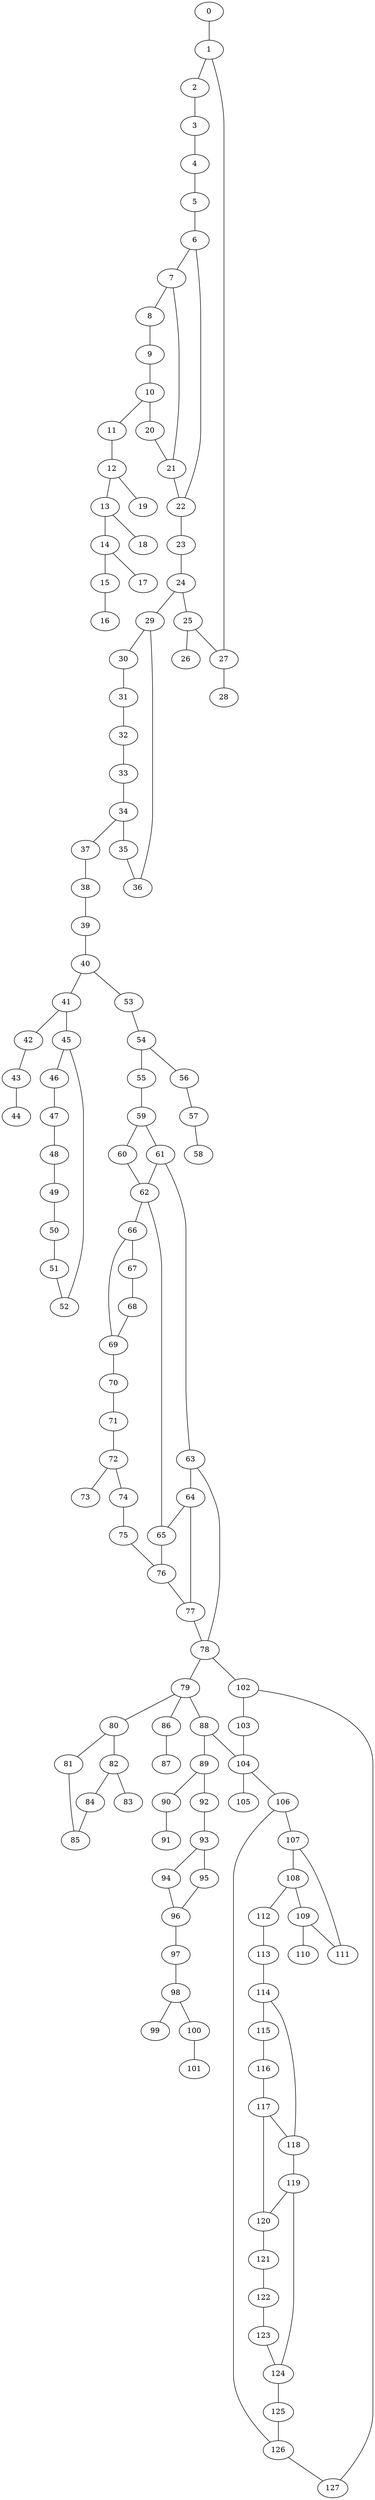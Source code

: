 graph G {
0;
1;
2;
3;
4;
5;
6;
7;
8;
9;
10;
11;
12;
13;
14;
15;
16;
17;
18;
19;
20;
21;
22;
23;
24;
25;
26;
27;
28;
29;
30;
31;
32;
33;
34;
35;
36;
37;
38;
39;
40;
41;
42;
43;
44;
45;
46;
47;
48;
49;
50;
51;
52;
53;
54;
55;
56;
57;
58;
59;
60;
61;
62;
63;
64;
65;
66;
67;
68;
69;
70;
71;
72;
73;
74;
75;
76;
77;
78;
79;
80;
81;
82;
83;
84;
85;
86;
87;
88;
89;
90;
91;
92;
93;
94;
95;
96;
97;
98;
99;
100;
101;
102;
103;
104;
105;
106;
107;
108;
109;
110;
111;
112;
113;
114;
115;
116;
117;
118;
119;
120;
121;
122;
123;
124;
125;
126;
127;
0--1 ;
1--2 ;
1--27 ;
2--3 ;
3--4 ;
4--5 ;
5--6 ;
6--7 ;
6--22 ;
7--8 ;
7--21 ;
8--9 ;
9--10 ;
10--11 ;
10--20 ;
11--12 ;
12--13 ;
12--19 ;
13--14 ;
13--18 ;
14--15 ;
14--17 ;
15--16 ;
20--21 ;
21--22 ;
22--23 ;
23--24 ;
24--25 ;
24--29 ;
25--26 ;
25--27 ;
27--28 ;
29--30 ;
29--36 ;
30--31 ;
31--32 ;
32--33 ;
33--34 ;
34--35 ;
34--37 ;
35--36 ;
37--38 ;
38--39 ;
39--40 ;
40--41 ;
40--53 ;
41--42 ;
41--45 ;
42--43 ;
43--44 ;
45--46 ;
45--52 ;
46--47 ;
47--48 ;
48--49 ;
49--50 ;
50--51 ;
51--52 ;
53--54 ;
54--55 ;
54--56 ;
55--59 ;
56--57 ;
57--58 ;
59--60 ;
59--61 ;
60--62 ;
61--62 ;
61--63 ;
62--65 ;
62--66 ;
63--64 ;
63--78 ;
64--65 ;
64--77 ;
65--76 ;
66--67 ;
66--69 ;
67--68 ;
68--69 ;
69--70 ;
70--71 ;
71--72 ;
72--73 ;
72--74 ;
74--75 ;
75--76 ;
76--77 ;
77--78 ;
78--79 ;
78--102 ;
79--80 ;
79--86 ;
79--88 ;
80--81 ;
80--82 ;
81--85 ;
82--83 ;
82--84 ;
84--85 ;
86--87 ;
88--89 ;
88--104 ;
89--90 ;
89--92 ;
90--91 ;
92--93 ;
93--94 ;
93--95 ;
94--96 ;
95--96 ;
96--97 ;
97--98 ;
98--99 ;
98--100 ;
100--101 ;
102--103 ;
102--127 ;
103--104 ;
104--105 ;
104--106 ;
106--107 ;
106--126 ;
107--108 ;
107--111 ;
108--109 ;
108--112 ;
109--110 ;
109--111 ;
112--113 ;
113--114 ;
114--115 ;
114--118 ;
115--116 ;
116--117 ;
117--118 ;
117--120 ;
118--119 ;
119--120 ;
119--124 ;
120--121 ;
121--122 ;
122--123 ;
123--124 ;
124--125 ;
125--126 ;
126--127 ;
}
